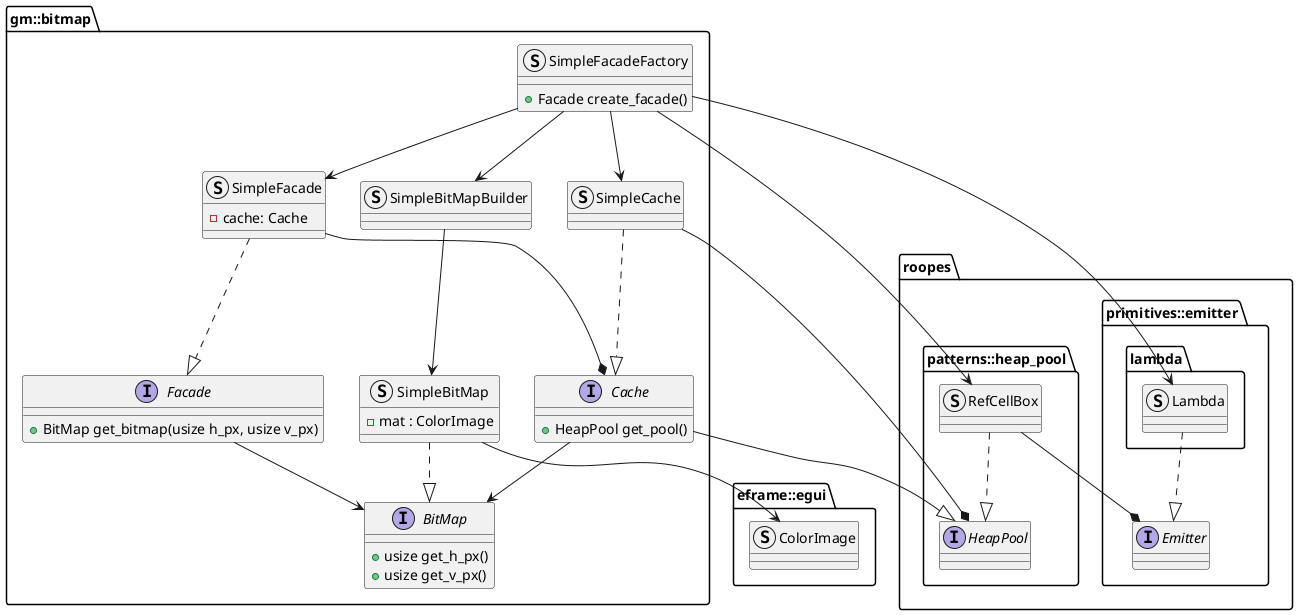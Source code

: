 @startuml
skinparam componentStyle uml1

package "gm::bitmap" {
    interface "BitMap" as bm{
        + usize get_h_px()
        + usize get_v_px()
    }

    struct "SimpleBitMap" as bms {
        - mat : ColorImage
    }

    interface "Cache" as bmc{
        + HeapPool get_pool()
    }

    struct "SimpleCache" as bmsc{
    }

    interface "Facade" as bmf{
        + BitMap get_bitmap(usize h_px, usize v_px)
    }

    struct "SimpleFacade" as bmsf{
        - cache: Cache
    }

    struct "SimpleFacadeFactory" as bmsff{
        + Facade create_facade()
    }

    struct "SimpleBitMapBuilder" as bmsbmb{
    }
}


package "roopes"{
    package "primitives::emitter" {
        interface "Emitter" as ree {}

        package "lambda" {
            struct "Lambda" as rel {}
        }
    }

    package "patterns::heap_pool" {
        interface "HeapPool" as rhphp {}
        struct "RefCellBox" as rhphrcb{}
    }
}

package eframe::egui {
    struct "ColorImage" as eeci {}
}


bmf --> bm
bmsf --* bmc
bms ..|> bm
bmc --> bm
bmsc ..|> bmc
bmsff --> bmsbmb
bmsbmb --> bms
bmsf ..|> bmf
bmc --|> rhphp
bmsc --* rhphp
rhphrcb ..|> rhphp
bmsff --> rhphrcb
bmsff --> bmsc
bmsff --> bmsf
rel ..|> ree
bmsff --> rel
rhphrcb --* ree
bms --> eeci

@enduml